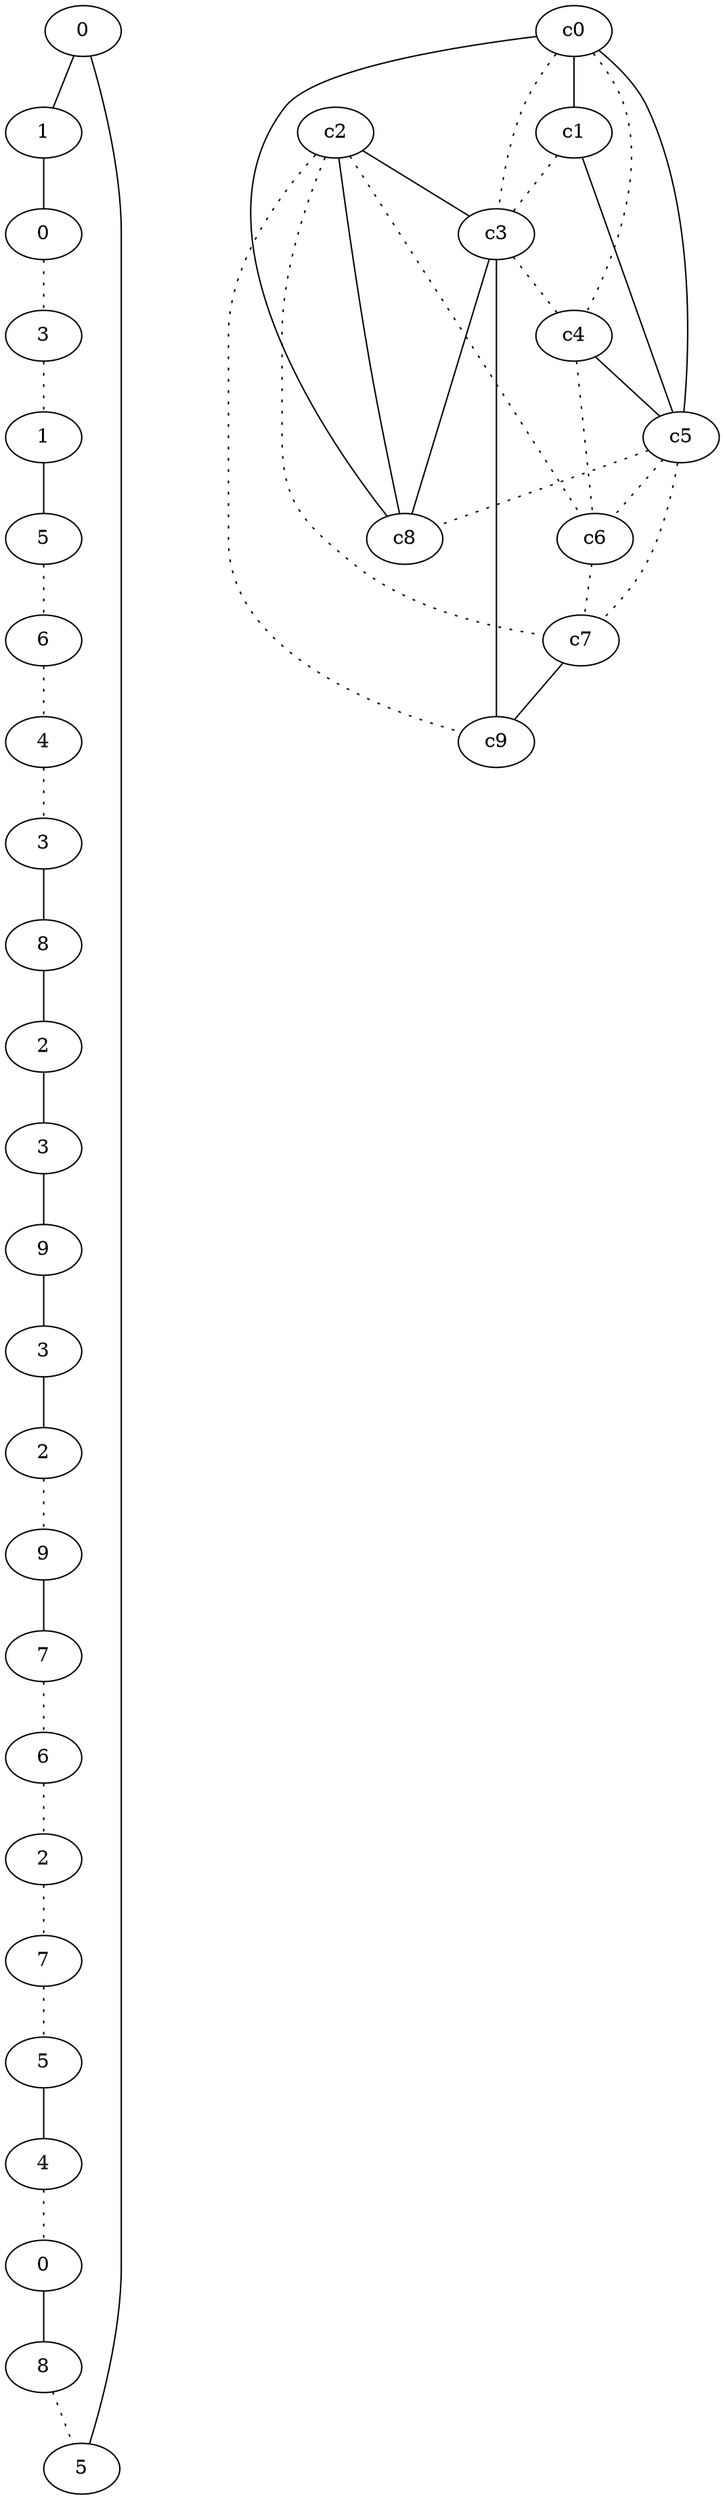 graph {
a0[label=0];
a1[label=1];
a2[label=0];
a3[label=3];
a4[label=1];
a5[label=5];
a6[label=6];
a7[label=4];
a8[label=3];
a9[label=8];
a10[label=2];
a11[label=3];
a12[label=9];
a13[label=3];
a14[label=2];
a15[label=9];
a16[label=7];
a17[label=6];
a18[label=2];
a19[label=7];
a20[label=5];
a21[label=4];
a22[label=0];
a23[label=8];
a24[label=5];
a0 -- a1;
a0 -- a24;
a1 -- a2;
a2 -- a3 [style=dotted];
a3 -- a4 [style=dotted];
a4 -- a5;
a5 -- a6 [style=dotted];
a6 -- a7 [style=dotted];
a7 -- a8 [style=dotted];
a8 -- a9;
a9 -- a10;
a10 -- a11;
a11 -- a12;
a12 -- a13;
a13 -- a14;
a14 -- a15 [style=dotted];
a15 -- a16;
a16 -- a17 [style=dotted];
a17 -- a18 [style=dotted];
a18 -- a19 [style=dotted];
a19 -- a20 [style=dotted];
a20 -- a21;
a21 -- a22 [style=dotted];
a22 -- a23;
a23 -- a24 [style=dotted];
c0 -- c1;
c0 -- c3 [style=dotted];
c0 -- c4 [style=dotted];
c0 -- c5;
c0 -- c8;
c1 -- c3 [style=dotted];
c1 -- c5;
c2 -- c3;
c2 -- c6 [style=dotted];
c2 -- c7 [style=dotted];
c2 -- c8;
c2 -- c9 [style=dotted];
c3 -- c4 [style=dotted];
c3 -- c8;
c3 -- c9;
c4 -- c5;
c4 -- c6 [style=dotted];
c5 -- c6 [style=dotted];
c5 -- c7 [style=dotted];
c5 -- c8 [style=dotted];
c6 -- c7 [style=dotted];
c7 -- c9;
}

